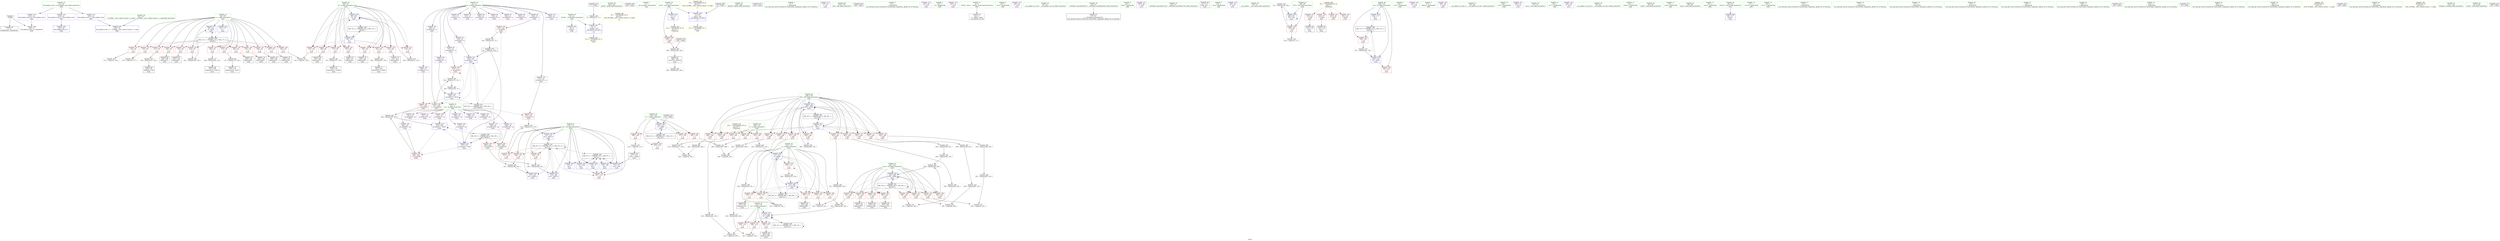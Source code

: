 digraph "SVFG" {
	label="SVFG";

	Node0x561f8eb6bd70 [shape=record,color=grey,label="{NodeID: 0\nNullPtr}"];
	Node0x561f8eb6bd70 -> Node0x561f8eb7fc20[style=solid];
	Node0x561f8eb6bd70 -> Node0x561f8eb825e0[style=solid];
	Node0x561f8eb8e080 [shape=record,color=grey,label="{NodeID: 277\n166 = Binary(165, 139, )\n}"];
	Node0x561f8eb8e080 -> Node0x561f8eb80300[style=solid];
	Node0x561f8eb81b60 [shape=record,color=red,label="{NodeID: 194\n143\<--142\n\<--arrayidx2\nmain\n}"];
	Node0x561f8eb81b60 -> Node0x561f8eb8fe80[style=solid];
	Node0x561f8eb7ed50 [shape=record,color=purple,label="{NodeID: 111\n357\<--16\narrayidx107\<--sp\nmain\n}"];
	Node0x561f8eb6b630 [shape=record,color=green,label="{NodeID: 28\n8\<--10\n_ZL2PI\<--_ZL2PI_field_insensitive\nGlob }"];
	Node0x561f8eb6b630 -> Node0x561f8eb821e0[style=solid];
	Node0x561f8eb6b630 -> Node0x561f8eb826e0[style=solid];
	Node0x561f8eb90a80 [shape=record,color=grey,label="{NodeID: 305\n74 = Binary(75, 71, )\n}"];
	Node0x561f8eb90a80 -> Node0x561f8eb826e0[style=solid];
	Node0x561f8eb83310 [shape=record,color=blue,label="{NodeID: 222\n102\<--265\nn52\<--sub60\nmain\n}"];
	Node0x561f8eb83310 -> Node0x561f8eb85a60[style=dashed];
	Node0x561f8eb83310 -> Node0x561f8eb85b30[style=dashed];
	Node0x561f8eb83310 -> Node0x561f8eb85c00[style=dashed];
	Node0x561f8eb83310 -> Node0x561f8eb85cd0[style=dashed];
	Node0x561f8eb83310 -> Node0x561f8eb85da0[style=dashed];
	Node0x561f8eb83310 -> Node0x561f8eb85e70[style=dashed];
	Node0x561f8eb83310 -> Node0x561f8eb85f40[style=dashed];
	Node0x561f8eb83310 -> Node0x561f8eb86010[style=dashed];
	Node0x561f8eb83310 -> Node0x561f8eb83310[style=dashed];
	Node0x561f8eb83310 -> Node0x561f8eba0d70[style=dashed];
	Node0x561f8eb84d60 [shape=record,color=red,label="{NodeID: 139\n184\<--94\n\<--n\nmain\n}"];
	Node0x561f8eb84d60 -> Node0x561f8eb80640[style=solid];
	Node0x561f8eb7f820 [shape=record,color=green,label="{NodeID: 56\n241\<--242\nprintf\<--printf_field_insensitive\n}"];
	Node0x561f8ebbdcf0 [shape=record,color=black,label="{NodeID: 416\n240 = PHI()\n}"];
	Node0x561f8eb86420 [shape=record,color=red,label="{NodeID: 167\n278\<--106\n\<--y\nmain\n}"];
	Node0x561f8eb86420 -> Node0x561f8eb8e200[style=solid];
	Node0x561f8eb81000 [shape=record,color=black,label="{NodeID: 84\n359\<--358\nidxprom108\<--\nmain\n}"];
	Node0x561f8eb69be0 [shape=record,color=green,label="{NodeID: 1\n7\<--1\n__dso_handle\<--dummyObj\nGlob }"];
	Node0x561f8eb8e200 [shape=record,color=grey,label="{NodeID: 278\n279 = Binary(277, 278, )\n}"];
	Node0x561f8eb8e200 -> Node0x561f8eb92400[style=solid];
	Node0x561f8eb81c30 [shape=record,color=red,label="{NodeID: 195\n172\<--171\n\<--arrayidx16\nmain\n}"];
	Node0x561f8eb81c30 -> Node0x561f8eb90900[style=solid];
	Node0x561f8eb7ee20 [shape=record,color=purple,label="{NodeID: 112\n360\<--16\narrayidx109\<--sp\nmain\n}"];
	Node0x561f8eb7ee20 -> Node0x561f8eb82040[style=solid];
	Node0x561f8eb6b730 [shape=record,color=green,label="{NodeID: 29\n11\<--13\nstart\<--start_field_insensitive\nGlob }"];
	Node0x561f8eb6b730 -> Node0x561f8eb842d0[style=solid];
	Node0x561f8eb6b730 -> Node0x561f8eb822e0[style=solid];
	Node0x561f8eb6b730 -> Node0x561f8eb827b0[style=solid];
	Node0x561f8eb90c00 [shape=record,color=grey,label="{NodeID: 306\n221 = Binary(220, 139, )\n}"];
	Node0x561f8eb90c00 -> Node0x561f8eb82f00[style=solid];
	Node0x561f8eb833e0 [shape=record,color=blue,label="{NodeID: 223\n108\<--269\nk53\<--inc62\nmain\n}"];
	Node0x561f8eb833e0 -> Node0x561f8eb86690[style=dashed];
	Node0x561f8eb833e0 -> Node0x561f8eb86760[style=dashed];
	Node0x561f8eb833e0 -> Node0x561f8eb86830[style=dashed];
	Node0x561f8eb833e0 -> Node0x561f8eb86900[style=dashed];
	Node0x561f8eb833e0 -> Node0x561f8eb869d0[style=dashed];
	Node0x561f8eb833e0 -> Node0x561f8eb86aa0[style=dashed];
	Node0x561f8eb833e0 -> Node0x561f8eb86b70[style=dashed];
	Node0x561f8eb833e0 -> Node0x561f8eb86c40[style=dashed];
	Node0x561f8eb833e0 -> Node0x561f8eb86d10[style=dashed];
	Node0x561f8eb833e0 -> Node0x561f8eb86de0[style=dashed];
	Node0x561f8eb833e0 -> Node0x561f8eb86eb0[style=dashed];
	Node0x561f8eb833e0 -> Node0x561f8eb833e0[style=dashed];
	Node0x561f8eb833e0 -> Node0x561f8eba1770[style=dashed];
	Node0x561f8eb84e30 [shape=record,color=red,label="{NodeID: 140\n191\<--94\n\<--n\nmain\n}"];
	Node0x561f8eb84e30 -> Node0x561f8eb807e0[style=solid];
	Node0x561f8eb7f920 [shape=record,color=green,label="{NodeID: 57\n247\<--248\nfprintf\<--fprintf_field_insensitive\n}"];
	Node0x561f8ebbddc0 [shape=record,color=black,label="{NodeID: 417\n246 = PHI()\n}"];
	Node0x561f8eb864f0 [shape=record,color=red,label="{NodeID: 168\n288\<--106\n\<--y\nmain\n}"];
	Node0x561f8eb864f0 -> Node0x561f8eb91800[style=solid];
	Node0x561f8eb810d0 [shape=record,color=black,label="{NodeID: 85\n367\<--366\nidxprom112\<--\nmain\n}"];
	Node0x561f8eb69ab0 [shape=record,color=green,label="{NodeID: 2\n9\<--1\n\<--dummyObj\nCan only get source location for instruction, argument, global var or function.}"];
	Node0x561f8eb8e380 [shape=record,color=grey,label="{NodeID: 279\n216 = Binary(215, 139, )\n}"];
	Node0x561f8eb8e380 -> Node0x561f8eb82e30[style=solid];
	Node0x561f8eb81d00 [shape=record,color=red,label="{NodeID: 196\n181\<--180\n\<--arrayidx22\nmain\n}"];
	Node0x561f8eb81d00 -> Node0x561f8eb90900[style=solid];
	Node0x561f8eb7eef0 [shape=record,color=purple,label="{NodeID: 113\n119\<--18\n\<--.str\nmain\n}"];
	Node0x561f8eb6b830 [shape=record,color=green,label="{NodeID: 30\n14\<--15\np\<--p_field_insensitive\nGlob }"];
	Node0x561f8eb6b830 -> Node0x561f8eb81410[style=solid];
	Node0x561f8eb6b830 -> Node0x561f8eb814e0[style=solid];
	Node0x561f8eb6b830 -> Node0x561f8eb815b0[style=solid];
	Node0x561f8eb6b830 -> Node0x561f8eb81680[style=solid];
	Node0x561f8eb6b830 -> Node0x561f8eb81750[style=solid];
	Node0x561f8eb6b830 -> Node0x561f8eb81820[style=solid];
	Node0x561f8eb6b830 -> Node0x561f8eb818f0[style=solid];
	Node0x561f8eb6b830 -> Node0x561f8eb7e120[style=solid];
	Node0x561f8eb6b830 -> Node0x561f8eb7e1f0[style=solid];
	Node0x561f8eb6b830 -> Node0x561f8eb7e2c0[style=solid];
	Node0x561f8eb6b830 -> Node0x561f8eb7e390[style=solid];
	Node0x561f8eb6b830 -> Node0x561f8eb7e460[style=solid];
	Node0x561f8eb6b830 -> Node0x561f8eb7e530[style=solid];
	Node0x561f8eb6b830 -> Node0x561f8eb7e600[style=solid];
	Node0x561f8eb90d80 [shape=record,color=grey,label="{NodeID: 307\n336 = Binary(282, 335, )\n}"];
	Node0x561f8eb90d80 -> Node0x561f8eb92880[style=solid];
	Node0x561f8eb834b0 [shape=record,color=blue,label="{NodeID: 224\n104\<--273\nx\<--call64\nmain\n}"];
	Node0x561f8eb834b0 -> Node0x561f8eb861b0[style=dashed];
	Node0x561f8eb834b0 -> Node0x561f8eb86280[style=dashed];
	Node0x561f8eb834b0 -> Node0x561f8eb86350[style=dashed];
	Node0x561f8eb834b0 -> Node0x561f8eba1270[style=dashed];
	Node0x561f8eb84f00 [shape=record,color=red,label="{NodeID: 141\n198\<--94\n\<--n\nmain\n}"];
	Node0x561f8eb84f00 -> Node0x561f8eb80980[style=solid];
	Node0x561f8eb7fa20 [shape=record,color=green,label="{NodeID: 58\n274\<--275\nabs\<--abs_field_insensitive\n}"];
	Node0x561f8ebbdec0 [shape=record,color=black,label="{NodeID: 418\n399 = PHI()\n}"];
	Node0x561f8eb865c0 [shape=record,color=red,label="{NodeID: 169\n315\<--106\n\<--y\nmain\n}"];
	Node0x561f8eb865c0 -> Node0x561f8eb8e980[style=solid];
	Node0x561f8eb811a0 [shape=record,color=black,label="{NodeID: 86\n370\<--369\nidxprom114\<--\nmain\n}"];
	Node0x561f8eb69800 [shape=record,color=green,label="{NodeID: 3\n12\<--1\n\<--dummyObj\nCan only get source location for instruction, argument, global var or function.}"];
	Node0x561f8eb8e500 [shape=record,color=grey,label="{NodeID: 280\n183 = Binary(182, 75, )\n}"];
	Node0x561f8eb8e500 -> Node0x561f8eb82c90[style=solid];
	Node0x561f8eb81dd0 [shape=record,color=red,label="{NodeID: 197\n197\<--196\n\<--arrayidx31\nmain\n}"];
	Node0x561f8eb81dd0 -> Node0x561f8eb8fb80[style=solid];
	Node0x561f8eb7efc0 [shape=record,color=purple,label="{NodeID: 114\n120\<--20\n\<--.str.3\nmain\n}"];
	Node0x561f8eb7d3e0 [shape=record,color=green,label="{NodeID: 31\n16\<--17\nsp\<--sp_field_insensitive\nGlob }"];
	Node0x561f8eb7d3e0 -> Node0x561f8eb7e6d0[style=solid];
	Node0x561f8eb7d3e0 -> Node0x561f8eb7e7a0[style=solid];
	Node0x561f8eb7d3e0 -> Node0x561f8eb7e870[style=solid];
	Node0x561f8eb7d3e0 -> Node0x561f8eb7e940[style=solid];
	Node0x561f8eb7d3e0 -> Node0x561f8eb7ea10[style=solid];
	Node0x561f8eb7d3e0 -> Node0x561f8eb7eae0[style=solid];
	Node0x561f8eb7d3e0 -> Node0x561f8eb7ebb0[style=solid];
	Node0x561f8eb7d3e0 -> Node0x561f8eb7ec80[style=solid];
	Node0x561f8eb7d3e0 -> Node0x561f8eb7ed50[style=solid];
	Node0x561f8eb7d3e0 -> Node0x561f8eb7ee20[style=solid];
	Node0x561f8eb90f00 [shape=record,color=grey,label="{NodeID: 308\n306 = Binary(256, 305, )\n}"];
	Node0x561f8eb90f00 -> Node0x561f8eb91e00[style=solid];
	Node0x561f8eb83580 [shape=record,color=blue,label="{NodeID: 225\n110\<--148\nres\<--\nmain\n}"];
	Node0x561f8eb83580 -> Node0x561f8eb871f0[style=dashed];
	Node0x561f8eb83580 -> Node0x561f8eba1c70[style=dashed];
	Node0x561f8eb84fd0 [shape=record,color=red,label="{NodeID: 142\n207\<--94\n\<--n\nmain\n}"];
	Node0x561f8eb84fd0 -> Node0x561f8eb80b20[style=solid];
	Node0x561f8eb7fb20 [shape=record,color=green,label="{NodeID: 59\n43\<--417\n_GLOBAL__sub_I_Anton.Lunyov_1_0.cpp\<--_GLOBAL__sub_I_Anton.Lunyov_1_0.cpp_field_insensitive\n}"];
	Node0x561f8eb7fb20 -> Node0x561f8eb824e0[style=solid];
	Node0x561f8ebbdfc0 [shape=record,color=black,label="{NodeID: 419\n273 = PHI()\n}"];
	Node0x561f8ebbdfc0 -> Node0x561f8eb834b0[style=solid];
	Node0x561f8eb86690 [shape=record,color=red,label="{NodeID: 170\n254\<--108\n\<--k53\nmain\n}"];
	Node0x561f8eb86690 -> Node0x561f8eb8f280[style=solid];
	Node0x561f8eb81270 [shape=record,color=black,label="{NodeID: 87\n395\<--394\nconv130\<--sub129\nmain\n}"];
	Node0x561f8eb81270 -> Node0x561f8eb90300[style=solid];
	Node0x561f8eb6ad00 [shape=record,color=green,label="{NodeID: 4\n18\<--1\n.str\<--dummyObj\nGlob }"];
	Node0x561f8eb8e680 [shape=record,color=grey,label="{NodeID: 281\n281 = Binary(282, 280, )\n}"];
	Node0x561f8eb8e680 -> Node0x561f8eb92400[style=solid];
	Node0x561f8eb81ea0 [shape=record,color=red,label="{NodeID: 198\n205\<--204\n\<--arrayidx36\nmain\n}"];
	Node0x561f8eb81ea0 -> Node0x561f8eb8fb80[style=solid];
	Node0x561f8eb7f090 [shape=record,color=purple,label="{NodeID: 115\n125\<--23\n\<--.str.4\nmain\n}"];
	Node0x561f8eb7d470 [shape=record,color=green,label="{NodeID: 32\n41\<--45\nllvm.global_ctors\<--llvm.global_ctors_field_insensitive\nGlob }"];
	Node0x561f8eb7d470 -> Node0x561f8eb83fd0[style=solid];
	Node0x561f8eb7d470 -> Node0x561f8eb840d0[style=solid];
	Node0x561f8eb7d470 -> Node0x561f8eb841d0[style=solid];
	Node0x561f8eb91080 [shape=record,color=grey,label="{NodeID: 309\n298 = Binary(256, 297, )\n}"];
	Node0x561f8eb91080 -> Node0x561f8eb91200[style=solid];
	Node0x561f8eb83650 [shape=record,color=blue,label="{NodeID: 226\n110\<--9\nres\<--\nmain\n}"];
	Node0x561f8eb83650 -> Node0x561f8eb871f0[style=dashed];
	Node0x561f8eb83650 -> Node0x561f8eba1c70[style=dashed];
	Node0x561f8eb850a0 [shape=record,color=red,label="{NodeID: 143\n220\<--94\n\<--n\nmain\n}"];
	Node0x561f8eb850a0 -> Node0x561f8eb90c00[style=solid];
	Node0x561f8eb7fc20 [shape=record,color=black,label="{NodeID: 60\n2\<--3\ndummyVal\<--dummyVal\n}"];
	Node0x561f8eb86760 [shape=record,color=red,label="{NodeID: 171\n261\<--108\n\<--k53\nmain\n}"];
	Node0x561f8eb86760 -> Node0x561f8eb8f700[style=solid];
	Node0x561f8eb81340 [shape=record,color=purple,label="{NodeID: 88\n52\<--4\n\<--_ZStL8__ioinit\n__cxx_global_var_init\n}"];
	Node0x561f8eb6aa70 [shape=record,color=green,label="{NodeID: 5\n20\<--1\n.str.3\<--dummyObj\nGlob }"];
	Node0x561f8eba8970 [shape=record,color=yellow,style=double,label="{NodeID: 365\n2V_1 = ENCHI(MR_2V_0)\npts\{10 \}\nFun[_GLOBAL__sub_I_Anton.Lunyov_1_0.cpp]|{<s0>16}}"];
	Node0x561f8eba8970:s0 -> Node0x561f8eb826e0[style=dashed,color=red];
	Node0x561f8eb8e800 [shape=record,color=grey,label="{NodeID: 282\n321 = Binary(282, 320, )\n}"];
	Node0x561f8eb8e800 -> Node0x561f8eb91c80[style=solid];
	Node0x561f8eb81f70 [shape=record,color=red,label="{NodeID: 199\n345\<--344\n\<--arrayidx100\nmain\n}"];
	Node0x561f8eb81f70 -> Node0x561f8eb8ee00[style=solid];
	Node0x561f8eb83a20 [shape=record,color=purple,label="{NodeID: 116\n126\<--25\n\<--.str.5\nmain\n}"];
	Node0x561f8eb7d500 [shape=record,color=green,label="{NodeID: 33\n46\<--47\n__cxx_global_var_init\<--__cxx_global_var_init_field_insensitive\n}"];
	Node0x561f8eb91200 [shape=record,color=grey,label="{NodeID: 310\n299 = Binary(298, 139, )\n}"];
	Node0x561f8eb91200 -> Node0x561f8eb92a00[style=solid];
	Node0x561f8eb83720 [shape=record,color=blue,label="{NodeID: 227\n110\<--148\nres\<--\nmain\n}"];
	Node0x561f8eb83720 -> Node0x561f8eb871f0[style=dashed];
	Node0x561f8eb83720 -> Node0x561f8eba1c70[style=dashed];
	Node0x561f8eb85170 [shape=record,color=red,label="{NodeID: 144\n161\<--96\n\<--k\nmain\n}"];
	Node0x561f8eb85170 -> Node0x561f8eb91b00[style=solid];
	Node0x561f8eb7fd20 [shape=record,color=black,label="{NodeID: 61\n54\<--55\n\<--_ZNSt8ios_base4InitD1Ev\nCan only get source location for instruction, argument, global var or function.}"];
	Node0x561f8eb86830 [shape=record,color=red,label="{NodeID: 172\n268\<--108\n\<--k53\nmain\n}"];
	Node0x561f8eb86830 -> Node0x561f8eb8fd00[style=solid];
	Node0x561f8eb81410 [shape=record,color=purple,label="{NodeID: 89\n141\<--14\narrayidx\<--p\nmain\n}"];
	Node0x561f8eb6abb0 [shape=record,color=green,label="{NodeID: 6\n22\<--1\nstdin\<--dummyObj\nGlob }"];
	Node0x561f8eba9490 [shape=record,color=yellow,style=double,label="{NodeID: 366\n4V_1 = ENCHI(MR_4V_0)\npts\{13 \}\nFun[_GLOBAL__sub_I_Anton.Lunyov_1_0.cpp]|{<s0>17}}"];
	Node0x561f8eba9490:s0 -> Node0x561f8eb827b0[style=dashed,color=red];
	Node0x561f8eb8e980 [shape=record,color=grey,label="{NodeID: 283\n316 = Binary(315, 139, )\n}"];
	Node0x561f8eb8e980 -> Node0x561f8eb8b890[style=solid];
	Node0x561f8eb82040 [shape=record,color=red,label="{NodeID: 200\n361\<--360\n\<--arrayidx109\nmain\n}"];
	Node0x561f8eb82040 -> Node0x561f8eb90600[style=solid];
	Node0x561f8eb83af0 [shape=record,color=purple,label="{NodeID: 117\n225\<--28\n\<--.str.6\nmain\n}"];
	Node0x561f8eb7d590 [shape=record,color=green,label="{NodeID: 34\n50\<--51\n_ZNSt8ios_base4InitC1Ev\<--_ZNSt8ios_base4InitC1Ev_field_insensitive\n}"];
	Node0x561f8eb91380 [shape=record,color=grey,label="{NodeID: 311\n330 = Binary(282, 329, )\n}"];
	Node0x561f8eb91380 -> Node0x561f8eb92b80[style=solid];
	Node0x561f8eb837f0 [shape=record,color=blue,label="{NodeID: 228\n110\<--311\nres\<--conv\nmain\n}"];
	Node0x561f8eb837f0 -> Node0x561f8eb871f0[style=dashed];
	Node0x561f8eb837f0 -> Node0x561f8eba1c70[style=dashed];
	Node0x561f8eb85240 [shape=record,color=red,label="{NodeID: 145\n169\<--96\n\<--k\nmain\n}"];
	Node0x561f8eb85240 -> Node0x561f8eb803d0[style=solid];
	Node0x561f8eb7fe20 [shape=record,color=black,label="{NodeID: 62\n91\<--117\nmain_ret\<--\nmain\n}"];
	Node0x561f8eb86900 [shape=record,color=red,label="{NodeID: 173\n280\<--108\n\<--k53\nmain\n}"];
	Node0x561f8eb86900 -> Node0x561f8eb8e680[style=solid];
	Node0x561f8eb814e0 [shape=record,color=purple,label="{NodeID: 90\n142\<--14\narrayidx2\<--p\nmain\n}"];
	Node0x561f8eb814e0 -> Node0x561f8eb81b60[style=solid];
	Node0x561f8eb69270 [shape=record,color=green,label="{NodeID: 7\n23\<--1\n.str.4\<--dummyObj\nGlob }"];
	Node0x561f8eb8eb00 [shape=record,color=grey,label="{NodeID: 284\n326 = Binary(324, 325, )\n}"];
	Node0x561f8eb8eb00 -> Node0x561f8eb8b920[style=solid];
	Node0x561f8eb82110 [shape=record,color=red,label="{NodeID: 201\n372\<--371\n\<--arrayidx115\nmain\n}"];
	Node0x561f8eb82110 -> Node0x561f8eb90480[style=solid];
	Node0x561f8eb83bc0 [shape=record,color=purple,label="{NodeID: 118\n239\<--30\n\<--.str.7\nmain\n}"];
	Node0x561f8eb7d620 [shape=record,color=green,label="{NodeID: 35\n56\<--57\n__cxa_atexit\<--__cxa_atexit_field_insensitive\n}"];
	Node0x561f8eb91500 [shape=record,color=grey,label="{NodeID: 312\n231 = Binary(230, 232, )\n}"];
	Node0x561f8eb91500 -> Node0x561f8eb830a0[style=solid];
	Node0x561f8eb838c0 [shape=record,color=blue,label="{NodeID: 229\n110\<--9\nres\<--\nmain\n}"];
	Node0x561f8eb838c0 -> Node0x561f8eba6170[style=dashed];
	Node0x561f8eb85310 [shape=record,color=red,label="{NodeID: 146\n177\<--96\n\<--k\nmain\n}"];
	Node0x561f8eb85310 -> Node0x561f8eb8ef80[style=solid];
	Node0x561f8eb7fef0 [shape=record,color=black,label="{NodeID: 63\n121\<--118\ncall\<--\nmain\n}"];
	Node0x561f8eba0870 [shape=record,color=black,label="{NodeID: 340\nMR_17V_3 = PHI(MR_17V_4, MR_17V_2, )\npts\{101 \}\n}"];
	Node0x561f8eba0870 -> Node0x561f8eb858c0[style=dashed];
	Node0x561f8eba0870 -> Node0x561f8eb83170[style=dashed];
	Node0x561f8eb869d0 [shape=record,color=red,label="{NodeID: 174\n290\<--108\n\<--k53\nmain\n}"];
	Node0x561f8eb869d0 -> Node0x561f8eb91980[style=solid];
	Node0x561f8eb815b0 [shape=record,color=purple,label="{NodeID: 91\n151\<--14\narrayidx4\<--p\nmain\n}"];
	Node0x561f8eb69300 [shape=record,color=green,label="{NodeID: 8\n25\<--1\n.str.5\<--dummyObj\nGlob }"];
	Node0x561f8eb8ec80 [shape=record,color=grey,label="{NodeID: 285\n352 = Binary(282, 351, )\n}"];
	Node0x561f8eb8ec80 -> Node0x561f8eb92100[style=solid];
	Node0x561f8eb821e0 [shape=record,color=blue,label="{NodeID: 202\n8\<--9\n_ZL2PI\<--\nGlob }"];
	Node0x561f8eb83c90 [shape=record,color=purple,label="{NodeID: 119\n245\<--33\n\<--.str.8\nmain\n}"];
	Node0x561f8eb7d6b0 [shape=record,color=green,label="{NodeID: 36\n55\<--61\n_ZNSt8ios_base4InitD1Ev\<--_ZNSt8ios_base4InitD1Ev_field_insensitive\n}"];
	Node0x561f8eb7d6b0 -> Node0x561f8eb7fd20[style=solid];
	Node0x561f8eb91680 [shape=record,color=grey,label="{NodeID: 313\n237 = Binary(236, 139, )\n}"];
	Node0x561f8eb91680 -> Node0x561f8eb83170[style=solid];
	Node0x561f8eb8b890 [shape=record,color=blue,label="{NodeID: 230\n112\<--316\nz\<--add84\nmain\n}"];
	Node0x561f8eb8b890 -> Node0x561f8eb872c0[style=dashed];
	Node0x561f8eb8b890 -> Node0x561f8eb87390[style=dashed];
	Node0x561f8eb8b890 -> Node0x561f8eb87460[style=dashed];
	Node0x561f8eb8b890 -> Node0x561f8eb87530[style=dashed];
	Node0x561f8eb8b890 -> Node0x561f8eb87600[style=dashed];
	Node0x561f8eb8b890 -> Node0x561f8eb876d0[style=dashed];
	Node0x561f8eb8b890 -> Node0x561f8eb8bc60[style=dashed];
	Node0x561f8eb8b890 -> Node0x561f8eba2170[style=dashed];
	Node0x561f8eb853e0 [shape=record,color=red,label="{NodeID: 147\n187\<--96\n\<--k\nmain\n}"];
	Node0x561f8eb853e0 -> Node0x561f8eb80710[style=solid];
	Node0x561f8eb7ffc0 [shape=record,color=black,label="{NodeID: 64\n127\<--124\ncall1\<--\nmain\n}"];
	Node0x561f8eba0d70 [shape=record,color=black,label="{NodeID: 341\nMR_19V_2 = PHI(MR_19V_3, MR_19V_1, )\npts\{103 \}\n}"];
	Node0x561f8eba0d70 -> Node0x561f8eb85a60[style=dashed];
	Node0x561f8eba0d70 -> Node0x561f8eb85b30[style=dashed];
	Node0x561f8eba0d70 -> Node0x561f8eb85c00[style=dashed];
	Node0x561f8eba0d70 -> Node0x561f8eb85cd0[style=dashed];
	Node0x561f8eba0d70 -> Node0x561f8eb85da0[style=dashed];
	Node0x561f8eba0d70 -> Node0x561f8eb85e70[style=dashed];
	Node0x561f8eba0d70 -> Node0x561f8eb85f40[style=dashed];
	Node0x561f8eba0d70 -> Node0x561f8eb86010[style=dashed];
	Node0x561f8eba0d70 -> Node0x561f8eb83310[style=dashed];
	Node0x561f8eba0d70 -> Node0x561f8eba0d70[style=dashed];
	Node0x561f8eb86aa0 [shape=record,color=red,label="{NodeID: 175\n297\<--108\n\<--k53\nmain\n}"];
	Node0x561f8eb86aa0 -> Node0x561f8eb91080[style=solid];
	Node0x561f8eb81680 [shape=record,color=purple,label="{NodeID: 92\n152\<--14\narrayidx5\<--p\nmain\n}"];
	Node0x561f8eb81680 -> Node0x561f8eb82a20[style=solid];
	Node0x561f8eb68950 [shape=record,color=green,label="{NodeID: 9\n27\<--1\nstdout\<--dummyObj\nGlob }"];
	Node0x561f8eba9790 [shape=record,color=yellow,style=double,label="{NodeID: 369\n6V_1 = ENCHI(MR_6V_0)\npts\{1 \}\nFun[main]}"];
	Node0x561f8eba9790 -> Node0x561f8eb843a0[style=dashed];
	Node0x561f8eba9790 -> Node0x561f8eb84470[style=dashed];
	Node0x561f8eba9790 -> Node0x561f8eb84540[style=dashed];
	Node0x561f8eba9790 -> Node0x561f8eb84610[style=dashed];
	Node0x561f8eb8ee00 [shape=record,color=grey,label="{NodeID: 286\n347 = Binary(346, 345, )\n}"];
	Node0x561f8eb8ee00 -> Node0x561f8eb8b9f0[style=solid];
	Node0x561f8eb822e0 [shape=record,color=blue,label="{NodeID: 203\n11\<--12\nstart\<--\nGlob }"];
	Node0x561f8eb822e0 -> Node0x561f8eba98a0[style=dashed];
	Node0x561f8eb83d60 [shape=record,color=purple,label="{NodeID: 120\n249\<--35\n\<--.str.9\nmain\n}"];
	Node0x561f8eb7d740 [shape=record,color=green,label="{NodeID: 37\n68\<--69\n__cxx_global_var_init.1\<--__cxx_global_var_init.1_field_insensitive\n}"];
	Node0x561f8eb91800 [shape=record,color=grey,label="{NodeID: 314\n289 = Binary(287, 288, )\n}"];
	Node0x561f8eb91800 -> Node0x561f8eb92e80[style=solid];
	Node0x561f8eb8b920 [shape=record,color=blue,label="{NodeID: 231\n114\<--326\nw\<--sub89\nmain\n}"];
	Node0x561f8eb8b920 -> Node0x561f8eb877a0[style=dashed];
	Node0x561f8eb8b920 -> Node0x561f8eb819c0[style=dashed];
	Node0x561f8eb8b920 -> Node0x561f8eb81a90[style=dashed];
	Node0x561f8eb8b920 -> Node0x561f8eb8b920[style=dashed];
	Node0x561f8eb8b920 -> Node0x561f8eba2670[style=dashed];
	Node0x561f8eb854b0 [shape=record,color=red,label="{NodeID: 148\n194\<--96\n\<--k\nmain\n}"];
	Node0x561f8eb854b0 -> Node0x561f8eb808b0[style=solid];
	Node0x561f8eb80090 [shape=record,color=black,label="{NodeID: 65\n140\<--138\nidxprom\<--sub\nmain\n}"];
	Node0x561f8eba1270 [shape=record,color=black,label="{NodeID: 342\nMR_21V_2 = PHI(MR_21V_3, MR_21V_1, )\npts\{105 \}\n}"];
	Node0x561f8eba1270 -> Node0x561f8eb860e0[style=dashed];
	Node0x561f8eba1270 -> Node0x561f8eb834b0[style=dashed];
	Node0x561f8eb86b70 [shape=record,color=red,label="{NodeID: 176\n305\<--108\n\<--k53\nmain\n}"];
	Node0x561f8eb86b70 -> Node0x561f8eb90f00[style=solid];
	Node0x561f8eb81750 [shape=record,color=purple,label="{NodeID: 93\n168\<--14\narrayidx14\<--p\nmain\n}"];
	Node0x561f8eb69900 [shape=record,color=green,label="{NodeID: 10\n28\<--1\n.str.6\<--dummyObj\nGlob }"];
	Node0x561f8eba98a0 [shape=record,color=yellow,style=double,label="{NodeID: 370\n4V_1 = ENCHI(MR_4V_0)\npts\{13 \}\nFun[main]}"];
	Node0x561f8eba98a0 -> Node0x561f8eb842d0[style=dashed];
	Node0x561f8eb8ef80 [shape=record,color=grey,label="{NodeID: 287\n178 = Binary(177, 139, )\n}"];
	Node0x561f8eb8ef80 -> Node0x561f8eb80570[style=solid];
	Node0x561f8eb823e0 [shape=record,color=blue,label="{NodeID: 204\n423\<--42\nllvm.global_ctors_0\<--\nGlob }"];
	Node0x561f8eb83e30 [shape=record,color=purple,label="{NodeID: 121\n388\<--37\n\<--.str.10\nmain\n}"];
	Node0x561f8eb7d840 [shape=record,color=green,label="{NodeID: 38\n72\<--73\nacos\<--acos_field_insensitive\n}"];
	Node0x561f8eb91980 [shape=record,color=grey,label="{NodeID: 315\n291 = Binary(282, 290, )\n}"];
	Node0x561f8eb91980 -> Node0x561f8eb92e80[style=solid];
	Node0x561f8eb8b9f0 [shape=record,color=blue,label="{NodeID: 232\n110\<--347\nres\<--add101\nmain\n}"];
	Node0x561f8eb8b9f0 -> Node0x561f8eba6170[style=dashed];
	Node0x561f8eb85580 [shape=record,color=red,label="{NodeID: 149\n201\<--96\n\<--k\nmain\n}"];
	Node0x561f8eb85580 -> Node0x561f8eb8f400[style=solid];
	Node0x561f8eb80160 [shape=record,color=black,label="{NodeID: 66\n150\<--149\nidxprom3\<--\nmain\n}"];
	Node0x561f8eba1770 [shape=record,color=black,label="{NodeID: 343\nMR_25V_2 = PHI(MR_25V_4, MR_25V_1, )\npts\{109 \}\n}"];
	Node0x561f8eba1770 -> Node0x561f8eb83240[style=dashed];
	Node0x561f8eb86c40 [shape=record,color=red,label="{NodeID: 177\n320\<--108\n\<--k53\nmain\n}"];
	Node0x561f8eb86c40 -> Node0x561f8eb8e800[style=solid];
	Node0x561f8eb81820 [shape=record,color=purple,label="{NodeID: 94\n171\<--14\narrayidx16\<--p\nmain\n}"];
	Node0x561f8eb81820 -> Node0x561f8eb81c30[style=solid];
	Node0x561f8eb6a7c0 [shape=record,color=green,label="{NodeID: 11\n30\<--1\n.str.7\<--dummyObj\nGlob }"];
	Node0x561f8eb8f100 [shape=record,color=grey,label="{NodeID: 288\n257 = Binary(255, 139, )\n}"];
	Node0x561f8eb8f100 -> Node0x561f8eb92280[style=solid];
	Node0x561f8eb824e0 [shape=record,color=blue,label="{NodeID: 205\n424\<--43\nllvm.global_ctors_1\<--_GLOBAL__sub_I_Anton.Lunyov_1_0.cpp\nGlob }"];
	Node0x561f8eb83f00 [shape=record,color=purple,label="{NodeID: 122\n398\<--39\n\<--.str.11\nmain\n}"];
	Node0x561f8eb7d940 [shape=record,color=green,label="{NodeID: 39\n80\<--81\n__cxx_global_var_init.2\<--__cxx_global_var_init.2_field_insensitive\n}"];
	Node0x561f8eb91b00 [shape=record,color=grey,label="{NodeID: 316\n163 = cmp(161, 162, )\n}"];
	Node0x561f8eb8bac0 [shape=record,color=blue,label="{NodeID: 233\n110\<--363\nres\<--add110\nmain\n}"];
	Node0x561f8eb8bac0 -> Node0x561f8eba6170[style=dashed];
	Node0x561f8eb85650 [shape=record,color=red,label="{NodeID: 150\n210\<--96\n\<--k\nmain\n}"];
	Node0x561f8eb85650 -> Node0x561f8eb80bf0[style=solid];
	Node0x561f8eb80230 [shape=record,color=black,label="{NodeID: 67\n155\<--154\nidxprom6\<--\nmain\n}"];
	Node0x561f8eba1c70 [shape=record,color=black,label="{NodeID: 344\nMR_27V_2 = PHI(MR_27V_4, MR_27V_1, )\npts\{111 \}\n}"];
	Node0x561f8eba1c70 -> Node0x561f8eb83580[style=dashed];
	Node0x561f8eba1c70 -> Node0x561f8eb83650[style=dashed];
	Node0x561f8eba1c70 -> Node0x561f8eb83720[style=dashed];
	Node0x561f8eba1c70 -> Node0x561f8eb837f0[style=dashed];
	Node0x561f8eba1c70 -> Node0x561f8eb838c0[style=dashed];
	Node0x561f8eb86d10 [shape=record,color=red,label="{NodeID: 178\n329\<--108\n\<--k53\nmain\n}"];
	Node0x561f8eb86d10 -> Node0x561f8eb91380[style=solid];
	Node0x561f8eb818f0 [shape=record,color=purple,label="{NodeID: 95\n176\<--14\narrayidx19\<--p\nmain\n}"];
	Node0x561f8eb6a890 [shape=record,color=green,label="{NodeID: 12\n32\<--1\nstderr\<--dummyObj\nGlob }"];
	Node0x561f8eb8f280 [shape=record,color=grey,label="{NodeID: 289\n255 = Binary(256, 254, )\n}"];
	Node0x561f8eb8f280 -> Node0x561f8eb8f100[style=solid];
	Node0x561f8eb825e0 [shape=record,color=blue, style = dotted,label="{NodeID: 206\n425\<--3\nllvm.global_ctors_2\<--dummyVal\nGlob }"];
	Node0x561f8eb83fd0 [shape=record,color=purple,label="{NodeID: 123\n423\<--41\nllvm.global_ctors_0\<--llvm.global_ctors\nGlob }"];
	Node0x561f8eb83fd0 -> Node0x561f8eb823e0[style=solid];
	Node0x561f8eb7da40 [shape=record,color=green,label="{NodeID: 40\n84\<--85\nclock\<--clock_field_insensitive\n}"];
	Node0x561f8eb91c80 [shape=record,color=grey,label="{NodeID: 317\n322 = cmp(319, 321, )\n}"];
	Node0x561f8eb8bb90 [shape=record,color=blue,label="{NodeID: 234\n110\<--374\nres\<--add116\nmain\n}"];
	Node0x561f8eb8bb90 -> Node0x561f8eba6170[style=dashed];
	Node0x561f8eb85720 [shape=record,color=red,label="{NodeID: 151\n215\<--96\n\<--k\nmain\n}"];
	Node0x561f8eb85720 -> Node0x561f8eb8e380[style=solid];
	Node0x561f8eb80300 [shape=record,color=black,label="{NodeID: 68\n167\<--166\nidxprom13\<--sub12\nmain\n}"];
	Node0x561f8eba2170 [shape=record,color=black,label="{NodeID: 345\nMR_29V_2 = PHI(MR_29V_3, MR_29V_1, )\npts\{113 \}\n}"];
	Node0x561f8eba2170 -> Node0x561f8eb8b890[style=dashed];
	Node0x561f8eba2170 -> Node0x561f8eba2170[style=dashed];
	Node0x561f8eb86de0 [shape=record,color=red,label="{NodeID: 179\n335\<--108\n\<--k53\nmain\n}"];
	Node0x561f8eb86de0 -> Node0x561f8eb90d80[style=solid];
	Node0x561f8eb7e120 [shape=record,color=purple,label="{NodeID: 96\n180\<--14\narrayidx22\<--p\nmain\n}"];
	Node0x561f8eb7e120 -> Node0x561f8eb81d00[style=solid];
	Node0x561f8eb6a3d0 [shape=record,color=green,label="{NodeID: 13\n33\<--1\n.str.8\<--dummyObj\nGlob }"];
	Node0x561f8eb8f400 [shape=record,color=grey,label="{NodeID: 290\n202 = Binary(201, 139, )\n}"];
	Node0x561f8eb8f400 -> Node0x561f8eb80a50[style=solid];
	Node0x561f8eb826e0 [shape=record,color=blue,label="{NodeID: 207\n8\<--74\n_ZL2PI\<--mul\n__cxx_global_var_init.1\n|{<s0>16}}"];
	Node0x561f8eb826e0:s0 -> Node0x561f8ebae4f0[style=dashed,color=blue];
	Node0x561f8eb840d0 [shape=record,color=purple,label="{NodeID: 124\n424\<--41\nllvm.global_ctors_1\<--llvm.global_ctors\nGlob }"];
	Node0x561f8eb840d0 -> Node0x561f8eb824e0[style=solid];
	Node0x561f8eb7db40 [shape=record,color=green,label="{NodeID: 41\n89\<--90\nmain\<--main_field_insensitive\n}"];
	Node0x561f8eb91e00 [shape=record,color=grey,label="{NodeID: 318\n307 = cmp(304, 306, )\n}"];
	Node0x561f8eb8bc60 [shape=record,color=blue,label="{NodeID: 235\n112\<--380\nz\<--inc120\nmain\n}"];
	Node0x561f8eb8bc60 -> Node0x561f8eb872c0[style=dashed];
	Node0x561f8eb8bc60 -> Node0x561f8eb87390[style=dashed];
	Node0x561f8eb8bc60 -> Node0x561f8eb87460[style=dashed];
	Node0x561f8eb8bc60 -> Node0x561f8eb87530[style=dashed];
	Node0x561f8eb8bc60 -> Node0x561f8eb87600[style=dashed];
	Node0x561f8eb8bc60 -> Node0x561f8eb876d0[style=dashed];
	Node0x561f8eb8bc60 -> Node0x561f8eb8bc60[style=dashed];
	Node0x561f8eb8bc60 -> Node0x561f8eba2170[style=dashed];
	Node0x561f8eb857f0 [shape=record,color=red,label="{NodeID: 152\n230\<--98\n\<--TST\nmain\n}"];
	Node0x561f8eb857f0 -> Node0x561f8eb91500[style=solid];
	Node0x561f8eb857f0 -> Node0x561f8eb92d00[style=solid];
	Node0x561f8eb803d0 [shape=record,color=black,label="{NodeID: 69\n170\<--169\nidxprom15\<--\nmain\n}"];
	Node0x561f8eba2670 [shape=record,color=black,label="{NodeID: 346\nMR_31V_2 = PHI(MR_31V_3, MR_31V_1, )\npts\{115 \}\n}"];
	Node0x561f8eba2670 -> Node0x561f8eb8b920[style=dashed];
	Node0x561f8eba2670 -> Node0x561f8eba2670[style=dashed];
	Node0x561f8eb86eb0 [shape=record,color=red,label="{NodeID: 180\n351\<--108\n\<--k53\nmain\n}"];
	Node0x561f8eb86eb0 -> Node0x561f8eb8ec80[style=solid];
	Node0x561f8eb7e1f0 [shape=record,color=purple,label="{NodeID: 97\n186\<--14\narrayidx25\<--p\nmain\n}"];
	Node0x561f8eb6a4a0 [shape=record,color=green,label="{NodeID: 14\n35\<--1\n.str.9\<--dummyObj\nGlob }"];
	Node0x561f8eb8f580 [shape=record,color=grey,label="{NodeID: 291\n174 = Binary(173, 139, )\n}"];
	Node0x561f8eb8f580 -> Node0x561f8eb804a0[style=solid];
	Node0x561f8eb827b0 [shape=record,color=blue,label="{NodeID: 208\n11\<--83\nstart\<--call\n__cxx_global_var_init.2\n|{<s0>17}}"];
	Node0x561f8eb827b0:s0 -> Node0x561f8ebae620[style=dashed,color=blue];
	Node0x561f8eb841d0 [shape=record,color=purple,label="{NodeID: 125\n425\<--41\nllvm.global_ctors_2\<--llvm.global_ctors\nGlob }"];
	Node0x561f8eb841d0 -> Node0x561f8eb825e0[style=solid];
	Node0x561f8eb7dc40 [shape=record,color=green,label="{NodeID: 42\n92\<--93\nretval\<--retval_field_insensitive\nmain\n}"];
	Node0x561f8eb7dc40 -> Node0x561f8eb82880[style=solid];
	Node0x561f8eb91f80 [shape=record,color=grey,label="{NodeID: 319\n310 = cmp(309, 117, )\n}"];
	Node0x561f8eb91f80 -> Node0x561f8eb80cc0[style=solid];
	Node0x561f8eb858c0 [shape=record,color=red,label="{NodeID: 153\n236\<--100\n\<--tst\nmain\n}"];
	Node0x561f8eb858c0 -> Node0x561f8eb91680[style=solid];
	Node0x561f8eb804a0 [shape=record,color=black,label="{NodeID: 70\n175\<--174\nidxprom18\<--sub17\nmain\n}"];
	Node0x561f8eb86f80 [shape=record,color=red,label="{NodeID: 181\n346\<--110\n\<--res\nmain\n}"];
	Node0x561f8eb86f80 -> Node0x561f8eb8ee00[style=solid];
	Node0x561f8eb7e2c0 [shape=record,color=purple,label="{NodeID: 98\n189\<--14\narrayidx27\<--p\nmain\n}"];
	Node0x561f8eb7e2c0 -> Node0x561f8eb82c90[style=solid];
	Node0x561f8eb6a570 [shape=record,color=green,label="{NodeID: 15\n37\<--1\n.str.10\<--dummyObj\nGlob }"];
	Node0x561f8eb8f700 [shape=record,color=grey,label="{NodeID: 292\n262 = Binary(256, 261, )\n}"];
	Node0x561f8eb8f700 -> Node0x561f8eb8f880[style=solid];
	Node0x561f8eb82880 [shape=record,color=blue,label="{NodeID: 209\n92\<--117\nretval\<--\nmain\n}"];
	Node0x561f8eb842d0 [shape=record,color=red,label="{NodeID: 126\n393\<--11\n\<--start\nmain\n}"];
	Node0x561f8eb842d0 -> Node0x561f8eb90180[style=solid];
	Node0x561f8eb7dd10 [shape=record,color=green,label="{NodeID: 43\n94\<--95\nn\<--n_field_insensitive\nmain\n}"];
	Node0x561f8eb7dd10 -> Node0x561f8eb846e0[style=solid];
	Node0x561f8eb7dd10 -> Node0x561f8eb847b0[style=solid];
	Node0x561f8eb7dd10 -> Node0x561f8eb84880[style=solid];
	Node0x561f8eb7dd10 -> Node0x561f8eb84950[style=solid];
	Node0x561f8eb7dd10 -> Node0x561f8eb84a20[style=solid];
	Node0x561f8eb7dd10 -> Node0x561f8eb84af0[style=solid];
	Node0x561f8eb7dd10 -> Node0x561f8eb84bc0[style=solid];
	Node0x561f8eb7dd10 -> Node0x561f8eb84c90[style=solid];
	Node0x561f8eb7dd10 -> Node0x561f8eb84d60[style=solid];
	Node0x561f8eb7dd10 -> Node0x561f8eb84e30[style=solid];
	Node0x561f8eb7dd10 -> Node0x561f8eb84f00[style=solid];
	Node0x561f8eb7dd10 -> Node0x561f8eb84fd0[style=solid];
	Node0x561f8eb7dd10 -> Node0x561f8eb850a0[style=solid];
	Node0x561f8eb7dd10 -> Node0x561f8eb82950[style=solid];
	Node0x561f8eb7dd10 -> Node0x561f8eb82f00[style=solid];
	Node0x561f8eb92100 [shape=record,color=grey,label="{NodeID: 320\n353 = cmp(350, 352, )\n}"];
	Node0x561f8eb85990 [shape=record,color=red,label="{NodeID: 154\n244\<--100\n\<--tst\nmain\n}"];
	Node0x561f8eb80570 [shape=record,color=black,label="{NodeID: 71\n179\<--178\nidxprom21\<--sub20\nmain\n}"];
	Node0x561f8eb87050 [shape=record,color=red,label="{NodeID: 182\n362\<--110\n\<--res\nmain\n}"];
	Node0x561f8eb87050 -> Node0x561f8eb90600[style=solid];
	Node0x561f8eb7e390 [shape=record,color=purple,label="{NodeID: 99\n193\<--14\narrayidx29\<--p\nmain\n}"];
	Node0x561f8eb69e40 [shape=record,color=green,label="{NodeID: 16\n39\<--1\n.str.11\<--dummyObj\nGlob }"];
	Node0x561f8eb8f880 [shape=record,color=grey,label="{NodeID: 293\n263 = Binary(262, 139, )\n}"];
	Node0x561f8eb8f880 -> Node0x561f8eb8fa00[style=solid];
	Node0x561f8eb82950 [shape=record,color=blue,label="{NodeID: 210\n94\<--117\nn\<--\nmain\n}"];
	Node0x561f8eb82950 -> Node0x561f8eba3d80[style=dashed];
	Node0x561f8eb843a0 [shape=record,color=red,label="{NodeID: 127\n118\<--22\n\<--stdin\nmain\n}"];
	Node0x561f8eb843a0 -> Node0x561f8eb7fef0[style=solid];
	Node0x561f8eb7dde0 [shape=record,color=green,label="{NodeID: 44\n96\<--97\nk\<--k_field_insensitive\nmain\n}"];
	Node0x561f8eb7dde0 -> Node0x561f8eb85170[style=solid];
	Node0x561f8eb7dde0 -> Node0x561f8eb85240[style=solid];
	Node0x561f8eb7dde0 -> Node0x561f8eb85310[style=solid];
	Node0x561f8eb7dde0 -> Node0x561f8eb853e0[style=solid];
	Node0x561f8eb7dde0 -> Node0x561f8eb854b0[style=solid];
	Node0x561f8eb7dde0 -> Node0x561f8eb85580[style=solid];
	Node0x561f8eb7dde0 -> Node0x561f8eb85650[style=solid];
	Node0x561f8eb7dde0 -> Node0x561f8eb85720[style=solid];
	Node0x561f8eb7dde0 -> Node0x561f8eb82bc0[style=solid];
	Node0x561f8eb7dde0 -> Node0x561f8eb82e30[style=solid];
	Node0x561f8eb92280 [shape=record,color=grey,label="{NodeID: 321\n258 = cmp(253, 257, )\n}"];
	Node0x561f8eb85a60 [shape=record,color=red,label="{NodeID: 155\n253\<--102\n\<--n52\nmain\n}"];
	Node0x561f8eb85a60 -> Node0x561f8eb92280[style=solid];
	Node0x561f8eb80640 [shape=record,color=black,label="{NodeID: 72\n185\<--184\nidxprom24\<--\nmain\n}"];
	Node0x561f8eba3d80 [shape=record,color=black,label="{NodeID: 349\nMR_11V_3 = PHI(MR_11V_4, MR_11V_2, )\npts\{95 \}\n}"];
	Node0x561f8eba3d80 -> Node0x561f8eb846e0[style=dashed];
	Node0x561f8eba3d80 -> Node0x561f8eb847b0[style=dashed];
	Node0x561f8eba3d80 -> Node0x561f8eb84880[style=dashed];
	Node0x561f8eba3d80 -> Node0x561f8eb84950[style=dashed];
	Node0x561f8eba3d80 -> Node0x561f8eb84a20[style=dashed];
	Node0x561f8eba3d80 -> Node0x561f8eb84af0[style=dashed];
	Node0x561f8eba3d80 -> Node0x561f8eb84bc0[style=dashed];
	Node0x561f8eba3d80 -> Node0x561f8eb84c90[style=dashed];
	Node0x561f8eba3d80 -> Node0x561f8eb84d60[style=dashed];
	Node0x561f8eba3d80 -> Node0x561f8eb84e30[style=dashed];
	Node0x561f8eba3d80 -> Node0x561f8eb84f00[style=dashed];
	Node0x561f8eba3d80 -> Node0x561f8eb84fd0[style=dashed];
	Node0x561f8eba3d80 -> Node0x561f8eb850a0[style=dashed];
	Node0x561f8eba3d80 -> Node0x561f8eb82f00[style=dashed];
	Node0x561f8eb87120 [shape=record,color=red,label="{NodeID: 183\n373\<--110\n\<--res\nmain\n}"];
	Node0x561f8eb87120 -> Node0x561f8eb90480[style=solid];
	Node0x561f8eb7e460 [shape=record,color=purple,label="{NodeID: 100\n196\<--14\narrayidx31\<--p\nmain\n}"];
	Node0x561f8eb7e460 -> Node0x561f8eb81dd0[style=solid];
	Node0x561f8eb69f10 [shape=record,color=green,label="{NodeID: 17\n42\<--1\n\<--dummyObj\nCan only get source location for instruction, argument, global var or function.}"];
	Node0x561f8eb8fa00 [shape=record,color=grey,label="{NodeID: 294\n265 = Binary(264, 263, )\n}"];
	Node0x561f8eb8fa00 -> Node0x561f8eb83310[style=solid];
	Node0x561f8eb82a20 [shape=record,color=blue,label="{NodeID: 211\n152\<--147\narrayidx5\<--cond\nmain\n}"];
	Node0x561f8eb82a20 -> Node0x561f8eb81c30[style=dashed];
	Node0x561f8eb82a20 -> Node0x561f8eb81d00[style=dashed];
	Node0x561f8eb82a20 -> Node0x561f8eb82c90[style=dashed];
	Node0x561f8eb82a20 -> Node0x561f8eba4370[style=dashed];
	Node0x561f8eb84470 [shape=record,color=red,label="{NodeID: 128\n124\<--27\n\<--stdout\nmain\n}"];
	Node0x561f8eb84470 -> Node0x561f8eb7ffc0[style=solid];
	Node0x561f8eb7deb0 [shape=record,color=green,label="{NodeID: 45\n98\<--99\nTST\<--TST_field_insensitive\nmain\n}"];
	Node0x561f8eb7deb0 -> Node0x561f8eb857f0[style=solid];
	Node0x561f8eb7deb0 -> Node0x561f8eb830a0[style=solid];
	Node0x561f8eb92400 [shape=record,color=grey,label="{NodeID: 322\n283 = cmp(279, 281, )\n}"];
	Node0x561f8eb85b30 [shape=record,color=red,label="{NodeID: 156\n264\<--102\n\<--n52\nmain\n}"];
	Node0x561f8eb85b30 -> Node0x561f8eb8fa00[style=solid];
	Node0x561f8eb80710 [shape=record,color=black,label="{NodeID: 73\n188\<--187\nidxprom26\<--\nmain\n}"];
	Node0x561f8eba3e70 [shape=record,color=black,label="{NodeID: 350\nMR_13V_2 = PHI(MR_13V_4, MR_13V_1, )\npts\{97 \}\n}"];
	Node0x561f8eba3e70 -> Node0x561f8eb82bc0[style=dashed];
	Node0x561f8eb871f0 [shape=record,color=red,label="{NodeID: 184\n387\<--110\n\<--res\nmain\n}"];
	Node0x561f8eb7e530 [shape=record,color=purple,label="{NodeID: 101\n368\<--14\narrayidx113\<--p\nmain\n}"];
	Node0x561f8eb69fe0 [shape=record,color=green,label="{NodeID: 18\n75\<--1\n\<--dummyObj\nCan only get source location for instruction, argument, global var or function.}"];
	Node0x561f8eba9fa0 [shape=record,color=yellow,style=double,label="{NodeID: 378\n23V_1 = ENCHI(MR_23V_0)\npts\{107 \}\nFun[main]}"];
	Node0x561f8eba9fa0 -> Node0x561f8eb86420[style=dashed];
	Node0x561f8eba9fa0 -> Node0x561f8eb864f0[style=dashed];
	Node0x561f8eba9fa0 -> Node0x561f8eb865c0[style=dashed];
	Node0x561f8eb8fb80 [shape=record,color=grey,label="{NodeID: 295\n206 = Binary(197, 205, )\n}"];
	Node0x561f8eb8fb80 -> Node0x561f8eb82d60[style=solid];
	Node0x561f8eb82af0 [shape=record,color=blue,label="{NodeID: 212\n157\<--147\narrayidx8\<--cond\nmain\n}"];
	Node0x561f8eb82af0 -> Node0x561f8eb81ea0[style=dashed];
	Node0x561f8eb82af0 -> Node0x561f8eb82d60[style=dashed];
	Node0x561f8eb82af0 -> Node0x561f8eba4870[style=dashed];
	Node0x561f8eb84540 [shape=record,color=red,label="{NodeID: 129\n243\<--32\n\<--stderr\nmain\n}"];
	Node0x561f8eb7df80 [shape=record,color=green,label="{NodeID: 46\n100\<--101\ntst\<--tst_field_insensitive\nmain\n}"];
	Node0x561f8eb7df80 -> Node0x561f8eb858c0[style=solid];
	Node0x561f8eb7df80 -> Node0x561f8eb85990[style=solid];
	Node0x561f8eb7df80 -> Node0x561f8eb82fd0[style=solid];
	Node0x561f8eb7df80 -> Node0x561f8eb83170[style=solid];
	Node0x561f8eb92580 [shape=record,color=grey,label="{NodeID: 323\n131 = cmp(130, 132, )\n}"];
	Node0x561f8eb85c00 [shape=record,color=red,label="{NodeID: 157\n296\<--102\n\<--n52\nmain\n}"];
	Node0x561f8eb85c00 -> Node0x561f8eb92a00[style=solid];
	Node0x561f8eb807e0 [shape=record,color=black,label="{NodeID: 74\n192\<--191\nidxprom28\<--\nmain\n}"];
	Node0x561f8eba4370 [shape=record,color=black,label="{NodeID: 351\nMR_33V_2 = PHI(MR_33V_4, MR_33V_1, )\npts\{150000 \}\n}"];
	Node0x561f8eba4370 -> Node0x561f8eb81b60[style=dashed];
	Node0x561f8eba4370 -> Node0x561f8eb82110[style=dashed];
	Node0x561f8eba4370 -> Node0x561f8eb82a20[style=dashed];
	Node0x561f8eb872c0 [shape=record,color=red,label="{NodeID: 185\n319\<--112\n\<--z\nmain\n}"];
	Node0x561f8eb872c0 -> Node0x561f8eb91c80[style=solid];
	Node0x561f8eb7e600 [shape=record,color=purple,label="{NodeID: 102\n371\<--14\narrayidx115\<--p\nmain\n}"];
	Node0x561f8eb7e600 -> Node0x561f8eb82110[style=solid];
	Node0x561f8eb6a0b0 [shape=record,color=green,label="{NodeID: 19\n117\<--1\n\<--dummyObj\nCan only get source location for instruction, argument, global var or function.}"];
	Node0x561f8eb8fd00 [shape=record,color=grey,label="{NodeID: 296\n269 = Binary(268, 139, )\n}"];
	Node0x561f8eb8fd00 -> Node0x561f8eb833e0[style=solid];
	Node0x561f8eb82bc0 [shape=record,color=blue,label="{NodeID: 213\n96\<--139\nk\<--\nmain\n}"];
	Node0x561f8eb82bc0 -> Node0x561f8eb85170[style=dashed];
	Node0x561f8eb82bc0 -> Node0x561f8eb85240[style=dashed];
	Node0x561f8eb82bc0 -> Node0x561f8eb85310[style=dashed];
	Node0x561f8eb82bc0 -> Node0x561f8eb853e0[style=dashed];
	Node0x561f8eb82bc0 -> Node0x561f8eb854b0[style=dashed];
	Node0x561f8eb82bc0 -> Node0x561f8eb85580[style=dashed];
	Node0x561f8eb82bc0 -> Node0x561f8eb85650[style=dashed];
	Node0x561f8eb82bc0 -> Node0x561f8eb85720[style=dashed];
	Node0x561f8eb82bc0 -> Node0x561f8eb82e30[style=dashed];
	Node0x561f8eb82bc0 -> Node0x561f8eba3e70[style=dashed];
	Node0x561f8eb84610 [shape=record,color=red,label="{NodeID: 130\n391\<--32\n\<--stderr\nmain\n}"];
	Node0x561f8eb7e050 [shape=record,color=green,label="{NodeID: 47\n102\<--103\nn52\<--n52_field_insensitive\nmain\n}"];
	Node0x561f8eb7e050 -> Node0x561f8eb85a60[style=solid];
	Node0x561f8eb7e050 -> Node0x561f8eb85b30[style=solid];
	Node0x561f8eb7e050 -> Node0x561f8eb85c00[style=solid];
	Node0x561f8eb7e050 -> Node0x561f8eb85cd0[style=solid];
	Node0x561f8eb7e050 -> Node0x561f8eb85da0[style=solid];
	Node0x561f8eb7e050 -> Node0x561f8eb85e70[style=solid];
	Node0x561f8eb7e050 -> Node0x561f8eb85f40[style=solid];
	Node0x561f8eb7e050 -> Node0x561f8eb86010[style=solid];
	Node0x561f8eb7e050 -> Node0x561f8eb83310[style=solid];
	Node0x561f8ebae4f0 [shape=record,color=yellow,style=double,label="{NodeID: 407\n2V_2 = CSCHI(MR_2V_1)\npts\{10 \}\nCS[]}"];
	Node0x561f8eb92700 [shape=record,color=grey,label="{NodeID: 324\n135 = cmp(134, 117, )\n}"];
	Node0x561f8eb85cd0 [shape=record,color=red,label="{NodeID: 158\n304\<--102\n\<--n52\nmain\n}"];
	Node0x561f8eb85cd0 -> Node0x561f8eb91e00[style=solid];
	Node0x561f8eb808b0 [shape=record,color=black,label="{NodeID: 75\n195\<--194\nidxprom30\<--\nmain\n}"];
	Node0x561f8eba4870 [shape=record,color=black,label="{NodeID: 352\nMR_35V_2 = PHI(MR_35V_4, MR_35V_1, )\npts\{170000 \}\n}"];
	Node0x561f8eba4870 -> Node0x561f8eb81f70[style=dashed];
	Node0x561f8eba4870 -> Node0x561f8eb82040[style=dashed];
	Node0x561f8eba4870 -> Node0x561f8eb82af0[style=dashed];
	Node0x561f8eb87390 [shape=record,color=red,label="{NodeID: 186\n325\<--112\n\<--z\nmain\n}"];
	Node0x561f8eb87390 -> Node0x561f8eb8eb00[style=solid];
	Node0x561f8eb7e6d0 [shape=record,color=purple,label="{NodeID: 103\n156\<--16\narrayidx7\<--sp\nmain\n}"];
	Node0x561f8eb68b00 [shape=record,color=green,label="{NodeID: 20\n132\<--1\n\<--dummyObj\nCan only get source location for instruction, argument, global var or function.}"];
	Node0x561f8eb8fe80 [shape=record,color=grey,label="{NodeID: 297\n144 = Binary(143, 75, )\n}"];
	Node0x561f8eb8fe80 -> Node0x561f8eb8dae0[style=solid];
	Node0x561f8eb82c90 [shape=record,color=blue,label="{NodeID: 214\n189\<--183\narrayidx27\<--div23\nmain\n}"];
	Node0x561f8eb82c90 -> Node0x561f8eb81c30[style=dashed];
	Node0x561f8eb82c90 -> Node0x561f8eb81d00[style=dashed];
	Node0x561f8eb82c90 -> Node0x561f8eb81dd0[style=dashed];
	Node0x561f8eb82c90 -> Node0x561f8eb82c90[style=dashed];
	Node0x561f8eb82c90 -> Node0x561f8eba4370[style=dashed];
	Node0x561f8eb846e0 [shape=record,color=red,label="{NodeID: 131\n130\<--94\n\<--n\nmain\n}"];
	Node0x561f8eb846e0 -> Node0x561f8eb92580[style=solid];
	Node0x561f8eb7f140 [shape=record,color=green,label="{NodeID: 48\n104\<--105\nx\<--x_field_insensitive\nmain\n}"];
	Node0x561f8eb7f140 -> Node0x561f8eb860e0[style=solid];
	Node0x561f8eb7f140 -> Node0x561f8eb861b0[style=solid];
	Node0x561f8eb7f140 -> Node0x561f8eb86280[style=solid];
	Node0x561f8eb7f140 -> Node0x561f8eb86350[style=solid];
	Node0x561f8eb7f140 -> Node0x561f8eb834b0[style=solid];
	Node0x561f8ebae620 [shape=record,color=yellow,style=double,label="{NodeID: 408\n4V_2 = CSCHI(MR_4V_1)\npts\{13 \}\nCS[]}"];
	Node0x561f8eb92880 [shape=record,color=grey,label="{NodeID: 325\n337 = cmp(334, 336, )\n}"];
	Node0x561f8eb85da0 [shape=record,color=red,label="{NodeID: 159\n324\<--102\n\<--n52\nmain\n}"];
	Node0x561f8eb85da0 -> Node0x561f8eb8eb00[style=solid];
	Node0x561f8eb80980 [shape=record,color=black,label="{NodeID: 76\n199\<--198\nidxprom32\<--\nmain\n}"];
	Node0x561f8eb87460 [shape=record,color=red,label="{NodeID: 187\n342\<--112\n\<--z\nmain\n}"];
	Node0x561f8eb87460 -> Node0x561f8eb80e60[style=solid];
	Node0x561f8eb7e7a0 [shape=record,color=purple,label="{NodeID: 104\n157\<--16\narrayidx8\<--sp\nmain\n}"];
	Node0x561f8eb7e7a0 -> Node0x561f8eb82af0[style=solid];
	Node0x561f8eb68bd0 [shape=record,color=green,label="{NodeID: 21\n139\<--1\n\<--dummyObj\nCan only get source location for instruction, argument, global var or function.}"];
	Node0x561f8eb90000 [shape=record,color=grey,label="{NodeID: 298\n380 = Binary(379, 139, )\n}"];
	Node0x561f8eb90000 -> Node0x561f8eb8bc60[style=solid];
	Node0x561f8eb82d60 [shape=record,color=blue,label="{NodeID: 215\n212\<--206\narrayidx41\<--add37\nmain\n}"];
	Node0x561f8eb82d60 -> Node0x561f8eb81ea0[style=dashed];
	Node0x561f8eb82d60 -> Node0x561f8eb82d60[style=dashed];
	Node0x561f8eb82d60 -> Node0x561f8eba4870[style=dashed];
	Node0x561f8eb847b0 [shape=record,color=red,label="{NodeID: 132\n134\<--94\n\<--n\nmain\n}"];
	Node0x561f8eb847b0 -> Node0x561f8eb92700[style=solid];
	Node0x561f8eb7f210 [shape=record,color=green,label="{NodeID: 49\n106\<--107\ny\<--y_field_insensitive\nmain\n}"];
	Node0x561f8eb7f210 -> Node0x561f8eb86420[style=solid];
	Node0x561f8eb7f210 -> Node0x561f8eb864f0[style=solid];
	Node0x561f8eb7f210 -> Node0x561f8eb865c0[style=solid];
	Node0x561f8ebbd5c0 [shape=record,color=black,label="{NodeID: 409\n83 = PHI()\n}"];
	Node0x561f8ebbd5c0 -> Node0x561f8eb827b0[style=solid];
	Node0x561f8eb92a00 [shape=record,color=grey,label="{NodeID: 326\n300 = cmp(296, 299, )\n}"];
	Node0x561f8eb85e70 [shape=record,color=red,label="{NodeID: 160\n339\<--102\n\<--n52\nmain\n}"];
	Node0x561f8eb85e70 -> Node0x561f8eb80d90[style=solid];
	Node0x561f8eb80a50 [shape=record,color=black,label="{NodeID: 77\n203\<--202\nidxprom35\<--sub34\nmain\n}"];
	Node0x561f8eb87530 [shape=record,color=red,label="{NodeID: 188\n350\<--112\n\<--z\nmain\n}"];
	Node0x561f8eb87530 -> Node0x561f8eb92100[style=solid];
	Node0x561f8eb7e870 [shape=record,color=purple,label="{NodeID: 105\n200\<--16\narrayidx33\<--sp\nmain\n}"];
	Node0x561f8eb68cd0 [shape=record,color=green,label="{NodeID: 22\n148\<--1\n\<--dummyObj\nCan only get source location for instruction, argument, global var or function.}"];
	Node0x561f8eb90180 [shape=record,color=grey,label="{NodeID: 299\n394 = Binary(392, 393, )\n}"];
	Node0x561f8eb90180 -> Node0x561f8eb81270[style=solid];
	Node0x561f8eb82e30 [shape=record,color=blue,label="{NodeID: 216\n96\<--216\nk\<--inc\nmain\n}"];
	Node0x561f8eb82e30 -> Node0x561f8eb85170[style=dashed];
	Node0x561f8eb82e30 -> Node0x561f8eb85240[style=dashed];
	Node0x561f8eb82e30 -> Node0x561f8eb85310[style=dashed];
	Node0x561f8eb82e30 -> Node0x561f8eb853e0[style=dashed];
	Node0x561f8eb82e30 -> Node0x561f8eb854b0[style=dashed];
	Node0x561f8eb82e30 -> Node0x561f8eb85580[style=dashed];
	Node0x561f8eb82e30 -> Node0x561f8eb85650[style=dashed];
	Node0x561f8eb82e30 -> Node0x561f8eb85720[style=dashed];
	Node0x561f8eb82e30 -> Node0x561f8eb82e30[style=dashed];
	Node0x561f8eb82e30 -> Node0x561f8eba3e70[style=dashed];
	Node0x561f8eb84880 [shape=record,color=red,label="{NodeID: 133\n137\<--94\n\<--n\nmain\n}"];
	Node0x561f8eb84880 -> Node0x561f8eb90780[style=solid];
	Node0x561f8eb7f2e0 [shape=record,color=green,label="{NodeID: 50\n108\<--109\nk53\<--k53_field_insensitive\nmain\n}"];
	Node0x561f8eb7f2e0 -> Node0x561f8eb86690[style=solid];
	Node0x561f8eb7f2e0 -> Node0x561f8eb86760[style=solid];
	Node0x561f8eb7f2e0 -> Node0x561f8eb86830[style=solid];
	Node0x561f8eb7f2e0 -> Node0x561f8eb86900[style=solid];
	Node0x561f8eb7f2e0 -> Node0x561f8eb869d0[style=solid];
	Node0x561f8eb7f2e0 -> Node0x561f8eb86aa0[style=solid];
	Node0x561f8eb7f2e0 -> Node0x561f8eb86b70[style=solid];
	Node0x561f8eb7f2e0 -> Node0x561f8eb86c40[style=solid];
	Node0x561f8eb7f2e0 -> Node0x561f8eb86d10[style=solid];
	Node0x561f8eb7f2e0 -> Node0x561f8eb86de0[style=solid];
	Node0x561f8eb7f2e0 -> Node0x561f8eb86eb0[style=solid];
	Node0x561f8eb7f2e0 -> Node0x561f8eb83240[style=solid];
	Node0x561f8eb7f2e0 -> Node0x561f8eb833e0[style=solid];
	Node0x561f8ebbd720 [shape=record,color=black,label="{NodeID: 410\n250 = PHI()\n}"];
	Node0x561f8eb92b80 [shape=record,color=grey,label="{NodeID: 327\n331 = cmp(328, 330, )\n}"];
	Node0x561f8eb85f40 [shape=record,color=red,label="{NodeID: 161\n355\<--102\n\<--n52\nmain\n}"];
	Node0x561f8eb85f40 -> Node0x561f8eb80f30[style=solid];
	Node0x561f8eb80b20 [shape=record,color=black,label="{NodeID: 78\n208\<--207\nidxprom38\<--\nmain\n}"];
	Node0x561f8eb87600 [shape=record,color=red,label="{NodeID: 189\n369\<--112\n\<--z\nmain\n}"];
	Node0x561f8eb87600 -> Node0x561f8eb811a0[style=solid];
	Node0x561f8eb7e940 [shape=record,color=purple,label="{NodeID: 106\n204\<--16\narrayidx36\<--sp\nmain\n}"];
	Node0x561f8eb7e940 -> Node0x561f8eb81ea0[style=solid];
	Node0x561f8eb68dd0 [shape=record,color=green,label="{NodeID: 23\n232\<--1\n\<--dummyObj\nCan only get source location for instruction, argument, global var or function.}"];
	Node0x561f8eb90300 [shape=record,color=grey,label="{NodeID: 300\n396 = Binary(397, 395, )\n}"];
	Node0x561f8eb82f00 [shape=record,color=blue,label="{NodeID: 217\n94\<--221\nn\<--inc43\nmain\n}"];
	Node0x561f8eb82f00 -> Node0x561f8eba3d80[style=dashed];
	Node0x561f8eb84950 [shape=record,color=red,label="{NodeID: 134\n149\<--94\n\<--n\nmain\n}"];
	Node0x561f8eb84950 -> Node0x561f8eb80160[style=solid];
	Node0x561f8eb7f3b0 [shape=record,color=green,label="{NodeID: 51\n110\<--111\nres\<--res_field_insensitive\nmain\n}"];
	Node0x561f8eb7f3b0 -> Node0x561f8eb86f80[style=solid];
	Node0x561f8eb7f3b0 -> Node0x561f8eb87050[style=solid];
	Node0x561f8eb7f3b0 -> Node0x561f8eb87120[style=solid];
	Node0x561f8eb7f3b0 -> Node0x561f8eb871f0[style=solid];
	Node0x561f8eb7f3b0 -> Node0x561f8eb83580[style=solid];
	Node0x561f8eb7f3b0 -> Node0x561f8eb83650[style=solid];
	Node0x561f8eb7f3b0 -> Node0x561f8eb83720[style=solid];
	Node0x561f8eb7f3b0 -> Node0x561f8eb837f0[style=solid];
	Node0x561f8eb7f3b0 -> Node0x561f8eb838c0[style=solid];
	Node0x561f8eb7f3b0 -> Node0x561f8eb8b9f0[style=solid];
	Node0x561f8eb7f3b0 -> Node0x561f8eb8bac0[style=solid];
	Node0x561f8eb7f3b0 -> Node0x561f8eb8bb90[style=solid];
	Node0x561f8ebbd7f0 [shape=record,color=black,label="{NodeID: 411\n53 = PHI()\n}"];
	Node0x561f8eb92d00 [shape=record,color=grey,label="{NodeID: 328\n234 = cmp(230, 117, )\n}"];
	Node0x561f8eb86010 [shape=record,color=red,label="{NodeID: 162\n366\<--102\n\<--n52\nmain\n}"];
	Node0x561f8eb86010 -> Node0x561f8eb810d0[style=solid];
	Node0x561f8eb80bf0 [shape=record,color=black,label="{NodeID: 79\n211\<--210\nidxprom40\<--\nmain\n}"];
	Node0x561f8eb876d0 [shape=record,color=red,label="{NodeID: 190\n379\<--112\n\<--z\nmain\n}"];
	Node0x561f8eb876d0 -> Node0x561f8eb90000[style=solid];
	Node0x561f8eb7ea10 [shape=record,color=purple,label="{NodeID: 107\n209\<--16\narrayidx39\<--sp\nmain\n}"];
	Node0x561f8eb6b260 [shape=record,color=green,label="{NodeID: 24\n256\<--1\n\<--dummyObj\nCan only get source location for instruction, argument, global var or function.}"];
	Node0x561f8eb90480 [shape=record,color=grey,label="{NodeID: 301\n374 = Binary(373, 372, )\n}"];
	Node0x561f8eb90480 -> Node0x561f8eb8bb90[style=solid];
	Node0x561f8eb82fd0 [shape=record,color=blue,label="{NodeID: 218\n100\<--117\ntst\<--\nmain\n}"];
	Node0x561f8eb82fd0 -> Node0x561f8eba0870[style=dashed];
	Node0x561f8eb84a20 [shape=record,color=red,label="{NodeID: 135\n154\<--94\n\<--n\nmain\n}"];
	Node0x561f8eb84a20 -> Node0x561f8eb80230[style=solid];
	Node0x561f8eb7f480 [shape=record,color=green,label="{NodeID: 52\n112\<--113\nz\<--z_field_insensitive\nmain\n}"];
	Node0x561f8eb7f480 -> Node0x561f8eb872c0[style=solid];
	Node0x561f8eb7f480 -> Node0x561f8eb87390[style=solid];
	Node0x561f8eb7f480 -> Node0x561f8eb87460[style=solid];
	Node0x561f8eb7f480 -> Node0x561f8eb87530[style=solid];
	Node0x561f8eb7f480 -> Node0x561f8eb87600[style=solid];
	Node0x561f8eb7f480 -> Node0x561f8eb876d0[style=solid];
	Node0x561f8eb7f480 -> Node0x561f8eb8b890[style=solid];
	Node0x561f8eb7f480 -> Node0x561f8eb8bc60[style=solid];
	Node0x561f8ebbd8c0 [shape=record,color=black,label="{NodeID: 412\n71 = PHI()\n}"];
	Node0x561f8ebbd8c0 -> Node0x561f8eb90a80[style=solid];
	Node0x561f8eb92e80 [shape=record,color=grey,label="{NodeID: 329\n292 = cmp(289, 291, )\n}"];
	Node0x561f8eb860e0 [shape=record,color=red,label="{NodeID: 163\n272\<--104\n\<--x\nmain\n}"];
	Node0x561f8eb80cc0 [shape=record,color=black,label="{NodeID: 80\n311\<--310\nconv\<--cmp82\nmain\n}"];
	Node0x561f8eb80cc0 -> Node0x561f8eb837f0[style=solid];
	Node0x561f8eba6170 [shape=record,color=black,label="{NodeID: 357\nMR_27V_12 = PHI(MR_27V_13, MR_27V_11, )\npts\{111 \}\n}"];
	Node0x561f8eba6170 -> Node0x561f8eb86f80[style=dashed];
	Node0x561f8eba6170 -> Node0x561f8eb87050[style=dashed];
	Node0x561f8eba6170 -> Node0x561f8eb87120[style=dashed];
	Node0x561f8eba6170 -> Node0x561f8eb871f0[style=dashed];
	Node0x561f8eba6170 -> Node0x561f8eb8b9f0[style=dashed];
	Node0x561f8eba6170 -> Node0x561f8eb8bac0[style=dashed];
	Node0x561f8eba6170 -> Node0x561f8eb8bb90[style=dashed];
	Node0x561f8eba6170 -> Node0x561f8eba1c70[style=dashed];
	Node0x561f8eba6170 -> Node0x561f8eba6170[style=dashed];
	Node0x561f8eb877a0 [shape=record,color=red,label="{NodeID: 191\n328\<--114\n\<--w\nmain\n}"];
	Node0x561f8eb877a0 -> Node0x561f8eb92b80[style=solid];
	Node0x561f8eb7eae0 [shape=record,color=purple,label="{NodeID: 108\n212\<--16\narrayidx41\<--sp\nmain\n}"];
	Node0x561f8eb7eae0 -> Node0x561f8eb82d60[style=solid];
	Node0x561f8eb6b330 [shape=record,color=green,label="{NodeID: 25\n282\<--1\n\<--dummyObj\nCan only get source location for instruction, argument, global var or function.}"];
	Node0x561f8eb87980 [shape=record,color=yellow,style=double,label="{NodeID: 385\nRETMU(4V_2)\npts\{13 \}\nFun[_GLOBAL__sub_I_Anton.Lunyov_1_0.cpp]}"];
	Node0x561f8eb90600 [shape=record,color=grey,label="{NodeID: 302\n363 = Binary(362, 361, )\n}"];
	Node0x561f8eb90600 -> Node0x561f8eb8bac0[style=solid];
	Node0x561f8eb830a0 [shape=record,color=blue,label="{NodeID: 219\n98\<--231\nTST\<--dec\nmain\n}"];
	Node0x561f8eb830a0 -> Node0x561f8eb857f0[style=dashed];
	Node0x561f8eb830a0 -> Node0x561f8eb830a0[style=dashed];
	Node0x561f8eb84af0 [shape=record,color=red,label="{NodeID: 136\n162\<--94\n\<--n\nmain\n}"];
	Node0x561f8eb84af0 -> Node0x561f8eb91b00[style=solid];
	Node0x561f8eb7f550 [shape=record,color=green,label="{NodeID: 53\n114\<--115\nw\<--w_field_insensitive\nmain\n}"];
	Node0x561f8eb7f550 -> Node0x561f8eb877a0[style=solid];
	Node0x561f8eb7f550 -> Node0x561f8eb819c0[style=solid];
	Node0x561f8eb7f550 -> Node0x561f8eb81a90[style=solid];
	Node0x561f8eb7f550 -> Node0x561f8eb8b920[style=solid];
	Node0x561f8ebbda20 [shape=record,color=black,label="{NodeID: 413\n389 = PHI()\n}"];
	Node0x561f8eb861b0 [shape=record,color=red,label="{NodeID: 164\n277\<--104\n\<--x\nmain\n}"];
	Node0x561f8eb861b0 -> Node0x561f8eb8e200[style=solid];
	Node0x561f8eb80d90 [shape=record,color=black,label="{NodeID: 81\n340\<--339\nidxprom97\<--\nmain\n}"];
	Node0x561f8eb819c0 [shape=record,color=red,label="{NodeID: 192\n334\<--114\n\<--w\nmain\n}"];
	Node0x561f8eb819c0 -> Node0x561f8eb92880[style=solid];
	Node0x561f8eb7ebb0 [shape=record,color=purple,label="{NodeID: 109\n341\<--16\narrayidx98\<--sp\nmain\n}"];
	Node0x561f8eb6b430 [shape=record,color=green,label="{NodeID: 26\n397\<--1\n\<--dummyObj\nCan only get source location for instruction, argument, global var or function.}"];
	Node0x561f8eb884a0 [shape=record,color=yellow,style=double,label="{NodeID: 386\nRETMU(2V_2)\npts\{10 \}\nFun[_GLOBAL__sub_I_Anton.Lunyov_1_0.cpp]}"];
	Node0x561f8eb90780 [shape=record,color=grey,label="{NodeID: 303\n138 = Binary(137, 139, )\n}"];
	Node0x561f8eb90780 -> Node0x561f8eb80090[style=solid];
	Node0x561f8eb83170 [shape=record,color=blue,label="{NodeID: 220\n100\<--237\ntst\<--inc49\nmain\n}"];
	Node0x561f8eb83170 -> Node0x561f8eb85990[style=dashed];
	Node0x561f8eb83170 -> Node0x561f8eba0870[style=dashed];
	Node0x561f8eb84bc0 [shape=record,color=red,label="{NodeID: 137\n165\<--94\n\<--n\nmain\n}"];
	Node0x561f8eb84bc0 -> Node0x561f8eb8e080[style=solid];
	Node0x561f8eb7f620 [shape=record,color=green,label="{NodeID: 54\n122\<--123\nfreopen\<--freopen_field_insensitive\n}"];
	Node0x561f8ebbdaf0 [shape=record,color=black,label="{NodeID: 414\n392 = PHI()\n}"];
	Node0x561f8ebbdaf0 -> Node0x561f8eb90180[style=solid];
	Node0x561f8eb86280 [shape=record,color=red,label="{NodeID: 165\n287\<--104\n\<--x\nmain\n}"];
	Node0x561f8eb86280 -> Node0x561f8eb91800[style=solid];
	Node0x561f8eb80e60 [shape=record,color=black,label="{NodeID: 82\n343\<--342\nidxprom99\<--\nmain\n}"];
	Node0x561f8eb8dae0 [shape=record,color=black,label="{NodeID: 276\n147 = PHI(144, 148, )\n}"];
	Node0x561f8eb8dae0 -> Node0x561f8eb82a20[style=solid];
	Node0x561f8eb8dae0 -> Node0x561f8eb82af0[style=solid];
	Node0x561f8eb81a90 [shape=record,color=red,label="{NodeID: 193\n358\<--114\n\<--w\nmain\n}"];
	Node0x561f8eb81a90 -> Node0x561f8eb81000[style=solid];
	Node0x561f8eb7ec80 [shape=record,color=purple,label="{NodeID: 110\n344\<--16\narrayidx100\<--sp\nmain\n}"];
	Node0x561f8eb7ec80 -> Node0x561f8eb81f70[style=solid];
	Node0x561f8eb6b530 [shape=record,color=green,label="{NodeID: 27\n4\<--6\n_ZStL8__ioinit\<--_ZStL8__ioinit_field_insensitive\nGlob }"];
	Node0x561f8eb6b530 -> Node0x561f8eb81340[style=solid];
	Node0x561f8eb90900 [shape=record,color=grey,label="{NodeID: 304\n182 = Binary(172, 181, )\n}"];
	Node0x561f8eb90900 -> Node0x561f8eb8e500[style=solid];
	Node0x561f8eb83240 [shape=record,color=blue,label="{NodeID: 221\n108\<--117\nk53\<--\nmain\n}"];
	Node0x561f8eb83240 -> Node0x561f8eb86690[style=dashed];
	Node0x561f8eb83240 -> Node0x561f8eb86760[style=dashed];
	Node0x561f8eb83240 -> Node0x561f8eb86830[style=dashed];
	Node0x561f8eb83240 -> Node0x561f8eb86900[style=dashed];
	Node0x561f8eb83240 -> Node0x561f8eb869d0[style=dashed];
	Node0x561f8eb83240 -> Node0x561f8eb86aa0[style=dashed];
	Node0x561f8eb83240 -> Node0x561f8eb86b70[style=dashed];
	Node0x561f8eb83240 -> Node0x561f8eb86c40[style=dashed];
	Node0x561f8eb83240 -> Node0x561f8eb86d10[style=dashed];
	Node0x561f8eb83240 -> Node0x561f8eb86de0[style=dashed];
	Node0x561f8eb83240 -> Node0x561f8eb86eb0[style=dashed];
	Node0x561f8eb83240 -> Node0x561f8eb833e0[style=dashed];
	Node0x561f8eb83240 -> Node0x561f8eba1770[style=dashed];
	Node0x561f8eb84c90 [shape=record,color=red,label="{NodeID: 138\n173\<--94\n\<--n\nmain\n}"];
	Node0x561f8eb84c90 -> Node0x561f8eb8f580[style=solid];
	Node0x561f8eb7f720 [shape=record,color=green,label="{NodeID: 55\n227\<--228\nscanf\<--scanf_field_insensitive\n}"];
	Node0x561f8ebbdc20 [shape=record,color=black,label="{NodeID: 415\n226 = PHI()\n}"];
	Node0x561f8eb86350 [shape=record,color=red,label="{NodeID: 166\n309\<--104\n\<--x\nmain\n}"];
	Node0x561f8eb86350 -> Node0x561f8eb91f80[style=solid];
	Node0x561f8eb80f30 [shape=record,color=black,label="{NodeID: 83\n356\<--355\nidxprom106\<--\nmain\n}"];
}
